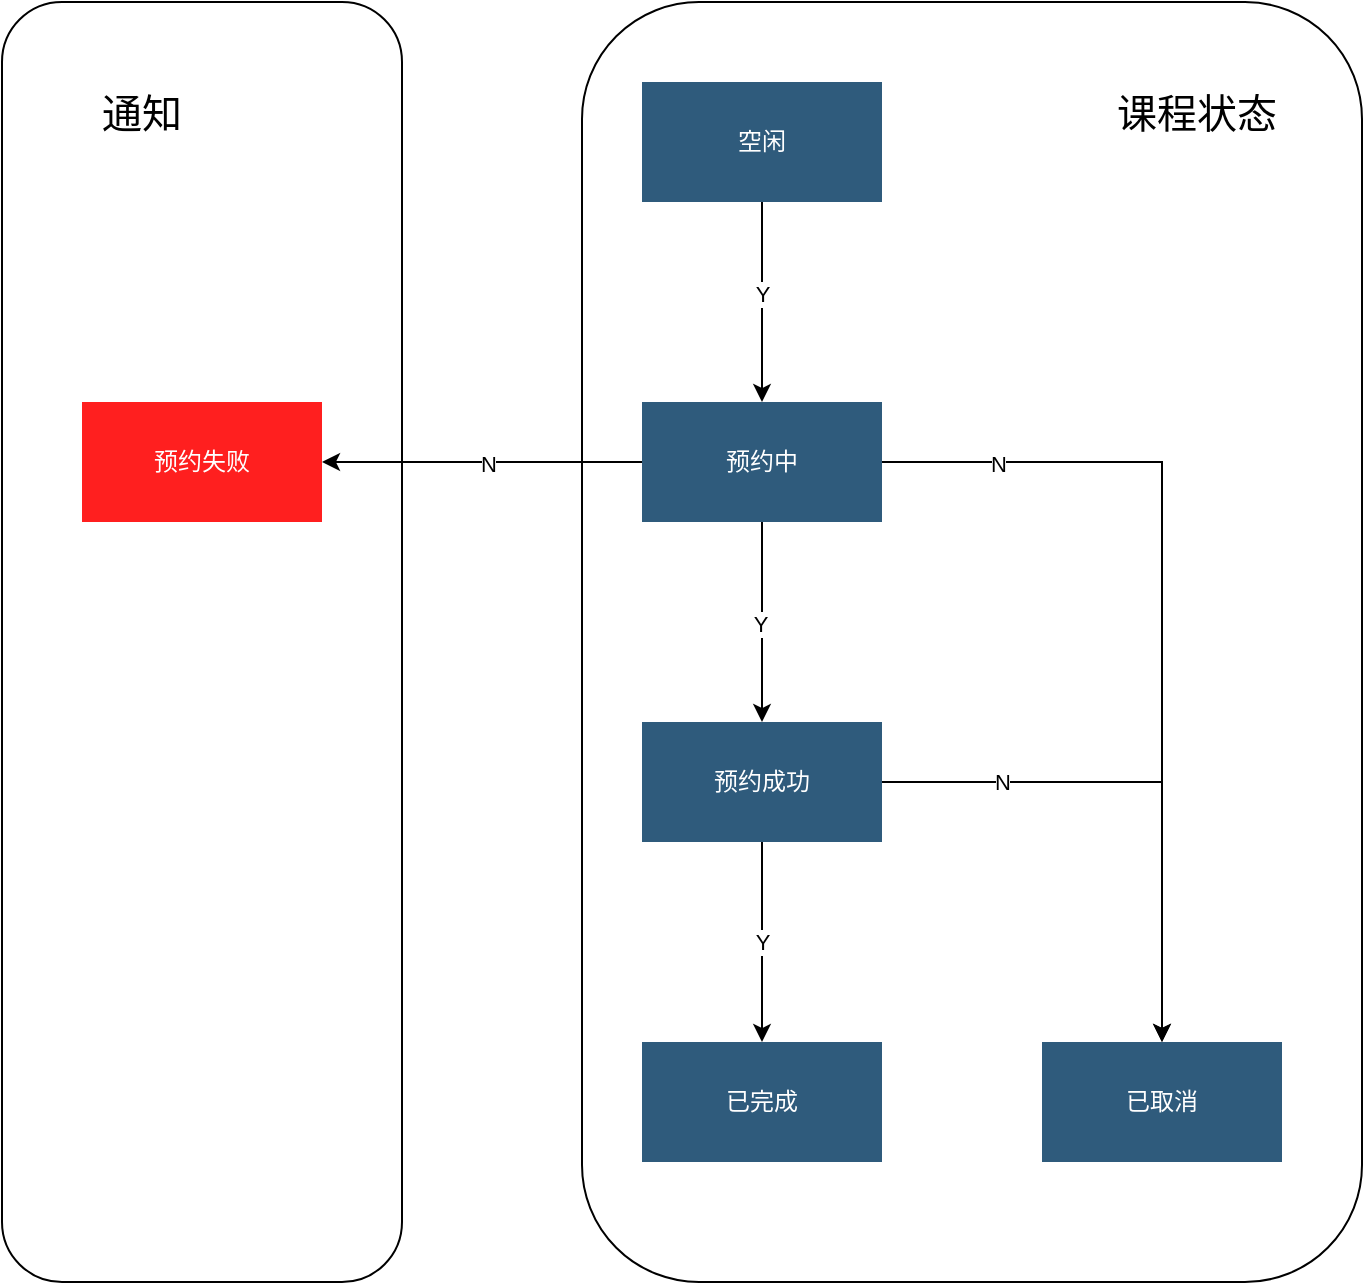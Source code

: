<mxfile version="25.0.3">
  <diagram id="07fea595-8f29-1299-0266-81d95cde20df" name="课程状态">
    <mxGraphModel dx="1147" dy="636" grid="1" gridSize="10" guides="1" tooltips="1" connect="1" arrows="1" fold="1" page="1" pageScale="1" pageWidth="1169" pageHeight="827" background="#ffffff" math="0" shadow="0">
      <root>
        <mxCell id="0" />
        <mxCell id="1" parent="0" />
        <mxCell id="Yj-UceJBn9ZWJG6sJz91-222" style="edgeStyle=orthogonalEdgeStyle;rounded=0;orthogonalLoop=1;jettySize=auto;html=1;exitX=0.5;exitY=1;exitDx=0;exitDy=0;entryX=0.5;entryY=0;entryDx=0;entryDy=0;" edge="1" parent="1" source="Yj-UceJBn9ZWJG6sJz91-217" target="Yj-UceJBn9ZWJG6sJz91-218">
          <mxGeometry relative="1" as="geometry" />
        </mxCell>
        <mxCell id="Yj-UceJBn9ZWJG6sJz91-227" value="Y" style="edgeLabel;html=1;align=center;verticalAlign=middle;resizable=0;points=[];" vertex="1" connectable="0" parent="Yj-UceJBn9ZWJG6sJz91-222">
          <mxGeometry x="-0.08" relative="1" as="geometry">
            <mxPoint as="offset" />
          </mxGeometry>
        </mxCell>
        <mxCell id="Yj-UceJBn9ZWJG6sJz91-217" value="空闲" style="whiteSpace=wrap;shadow=0;fontColor=#FFFFFF;fontFamily=Helvetica;fontStyle=0;html=1;fontSize=12;plain-purple;strokeColor=none;fillColor=#2f5b7c;gradientColor=none;spacing=6;verticalAlign=middle;" vertex="1" parent="1">
          <mxGeometry x="360" y="80" width="120" height="60" as="geometry" />
        </mxCell>
        <mxCell id="Yj-UceJBn9ZWJG6sJz91-226" value="" style="edgeStyle=orthogonalEdgeStyle;rounded=0;orthogonalLoop=1;jettySize=auto;html=1;" edge="1" parent="1" source="Yj-UceJBn9ZWJG6sJz91-218" target="Yj-UceJBn9ZWJG6sJz91-225">
          <mxGeometry relative="1" as="geometry" />
        </mxCell>
        <mxCell id="Yj-UceJBn9ZWJG6sJz91-228" value="N" style="edgeLabel;html=1;align=center;verticalAlign=middle;resizable=0;points=[];" vertex="1" connectable="0" parent="Yj-UceJBn9ZWJG6sJz91-226">
          <mxGeometry x="-0.033" y="1" relative="1" as="geometry">
            <mxPoint as="offset" />
          </mxGeometry>
        </mxCell>
        <mxCell id="Yj-UceJBn9ZWJG6sJz91-229" style="edgeStyle=orthogonalEdgeStyle;rounded=0;orthogonalLoop=1;jettySize=auto;html=1;exitX=0.5;exitY=1;exitDx=0;exitDy=0;" edge="1" parent="1" source="Yj-UceJBn9ZWJG6sJz91-218" target="Yj-UceJBn9ZWJG6sJz91-219">
          <mxGeometry relative="1" as="geometry" />
        </mxCell>
        <mxCell id="Yj-UceJBn9ZWJG6sJz91-230" value="Y" style="edgeLabel;html=1;align=center;verticalAlign=middle;resizable=0;points=[];" vertex="1" connectable="0" parent="Yj-UceJBn9ZWJG6sJz91-229">
          <mxGeometry x="0.013" y="-1" relative="1" as="geometry">
            <mxPoint as="offset" />
          </mxGeometry>
        </mxCell>
        <mxCell id="Yj-UceJBn9ZWJG6sJz91-235" style="edgeStyle=orthogonalEdgeStyle;rounded=0;orthogonalLoop=1;jettySize=auto;html=1;exitX=1;exitY=0.5;exitDx=0;exitDy=0;" edge="1" parent="1" source="Yj-UceJBn9ZWJG6sJz91-218" target="Yj-UceJBn9ZWJG6sJz91-221">
          <mxGeometry relative="1" as="geometry" />
        </mxCell>
        <mxCell id="Yj-UceJBn9ZWJG6sJz91-236" value="N" style="edgeLabel;html=1;align=center;verticalAlign=middle;resizable=0;points=[];" vertex="1" connectable="0" parent="Yj-UceJBn9ZWJG6sJz91-235">
          <mxGeometry x="-0.733" y="-1" relative="1" as="geometry">
            <mxPoint as="offset" />
          </mxGeometry>
        </mxCell>
        <mxCell id="Yj-UceJBn9ZWJG6sJz91-218" value="预约中" style="whiteSpace=wrap;shadow=0;fontColor=#FFFFFF;fontFamily=Helvetica;fontStyle=0;html=1;fontSize=12;plain-purple;strokeColor=none;fillColor=#2f5b7c;gradientColor=none;spacing=6;verticalAlign=middle;" vertex="1" parent="1">
          <mxGeometry x="360" y="240" width="120" height="60" as="geometry" />
        </mxCell>
        <mxCell id="Yj-UceJBn9ZWJG6sJz91-231" style="edgeStyle=orthogonalEdgeStyle;rounded=0;orthogonalLoop=1;jettySize=auto;html=1;exitX=0.5;exitY=1;exitDx=0;exitDy=0;entryX=0.5;entryY=0;entryDx=0;entryDy=0;" edge="1" parent="1" source="Yj-UceJBn9ZWJG6sJz91-219" target="Yj-UceJBn9ZWJG6sJz91-220">
          <mxGeometry relative="1" as="geometry" />
        </mxCell>
        <mxCell id="Yj-UceJBn9ZWJG6sJz91-232" value="Y" style="edgeLabel;html=1;align=center;verticalAlign=middle;resizable=0;points=[];" vertex="1" connectable="0" parent="Yj-UceJBn9ZWJG6sJz91-231">
          <mxGeometry x="-0.013" relative="1" as="geometry">
            <mxPoint as="offset" />
          </mxGeometry>
        </mxCell>
        <mxCell id="Yj-UceJBn9ZWJG6sJz91-233" style="edgeStyle=orthogonalEdgeStyle;rounded=0;orthogonalLoop=1;jettySize=auto;html=1;exitX=1;exitY=0.5;exitDx=0;exitDy=0;" edge="1" parent="1" source="Yj-UceJBn9ZWJG6sJz91-219" target="Yj-UceJBn9ZWJG6sJz91-221">
          <mxGeometry relative="1" as="geometry" />
        </mxCell>
        <mxCell id="Yj-UceJBn9ZWJG6sJz91-234" value="N" style="edgeLabel;html=1;align=center;verticalAlign=middle;resizable=0;points=[];" vertex="1" connectable="0" parent="Yj-UceJBn9ZWJG6sJz91-233">
          <mxGeometry x="0.531" y="1" relative="1" as="geometry">
            <mxPoint x="-81" y="-67" as="offset" />
          </mxGeometry>
        </mxCell>
        <mxCell id="Yj-UceJBn9ZWJG6sJz91-219" value="预约成功" style="whiteSpace=wrap;shadow=0;fontColor=#FFFFFF;fontFamily=Helvetica;fontStyle=0;html=1;fontSize=12;plain-purple;strokeColor=none;fillColor=#2f5b7c;gradientColor=none;spacing=6;verticalAlign=middle;" vertex="1" parent="1">
          <mxGeometry x="360" y="400" width="120" height="60" as="geometry" />
        </mxCell>
        <mxCell id="Yj-UceJBn9ZWJG6sJz91-220" value="已完成" style="whiteSpace=wrap;shadow=0;fontColor=#FFFFFF;fontFamily=Helvetica;fontStyle=0;html=1;fontSize=12;plain-purple;strokeColor=none;fillColor=#2f5b7c;gradientColor=none;spacing=6;verticalAlign=middle;" vertex="1" parent="1">
          <mxGeometry x="360" y="560" width="120" height="60" as="geometry" />
        </mxCell>
        <mxCell id="Yj-UceJBn9ZWJG6sJz91-221" value="已取消" style="whiteSpace=wrap;shadow=0;fontColor=#FFFFFF;fontFamily=Helvetica;fontStyle=0;html=1;fontSize=12;plain-purple;strokeColor=none;fillColor=#2f5b7c;gradientColor=none;spacing=6;verticalAlign=middle;" vertex="1" parent="1">
          <mxGeometry x="560" y="560" width="120" height="60" as="geometry" />
        </mxCell>
        <mxCell id="Yj-UceJBn9ZWJG6sJz91-225" value="预约失败" style="whiteSpace=wrap;html=1;fillColor=#ff1f1f;strokeColor=none;fontColor=#FFFFFF;shadow=0;fontStyle=0;gradientColor=none;spacing=6;" vertex="1" parent="1">
          <mxGeometry x="80" y="240" width="120" height="60" as="geometry" />
        </mxCell>
        <mxCell id="Yj-UceJBn9ZWJG6sJz91-241" value="" style="rounded=1;whiteSpace=wrap;html=1;fillColor=none;" vertex="1" parent="1">
          <mxGeometry x="330" y="40" width="390" height="640" as="geometry" />
        </mxCell>
        <mxCell id="Yj-UceJBn9ZWJG6sJz91-243" value="课程状态" style="text;html=1;align=center;verticalAlign=middle;whiteSpace=wrap;rounded=0;fontSize=20;" vertex="1" parent="1">
          <mxGeometry x="595" y="80" width="85" height="30" as="geometry" />
        </mxCell>
        <mxCell id="Yj-UceJBn9ZWJG6sJz91-244" value="" style="rounded=1;whiteSpace=wrap;html=1;fillColor=none;" vertex="1" parent="1">
          <mxGeometry x="40" y="40" width="200" height="640" as="geometry" />
        </mxCell>
        <mxCell id="Yj-UceJBn9ZWJG6sJz91-245" value="通知" style="text;html=1;align=center;verticalAlign=middle;whiteSpace=wrap;rounded=0;fontSize=20;" vertex="1" parent="1">
          <mxGeometry x="80" y="80" width="60" height="30" as="geometry" />
        </mxCell>
      </root>
    </mxGraphModel>
  </diagram>
</mxfile>
